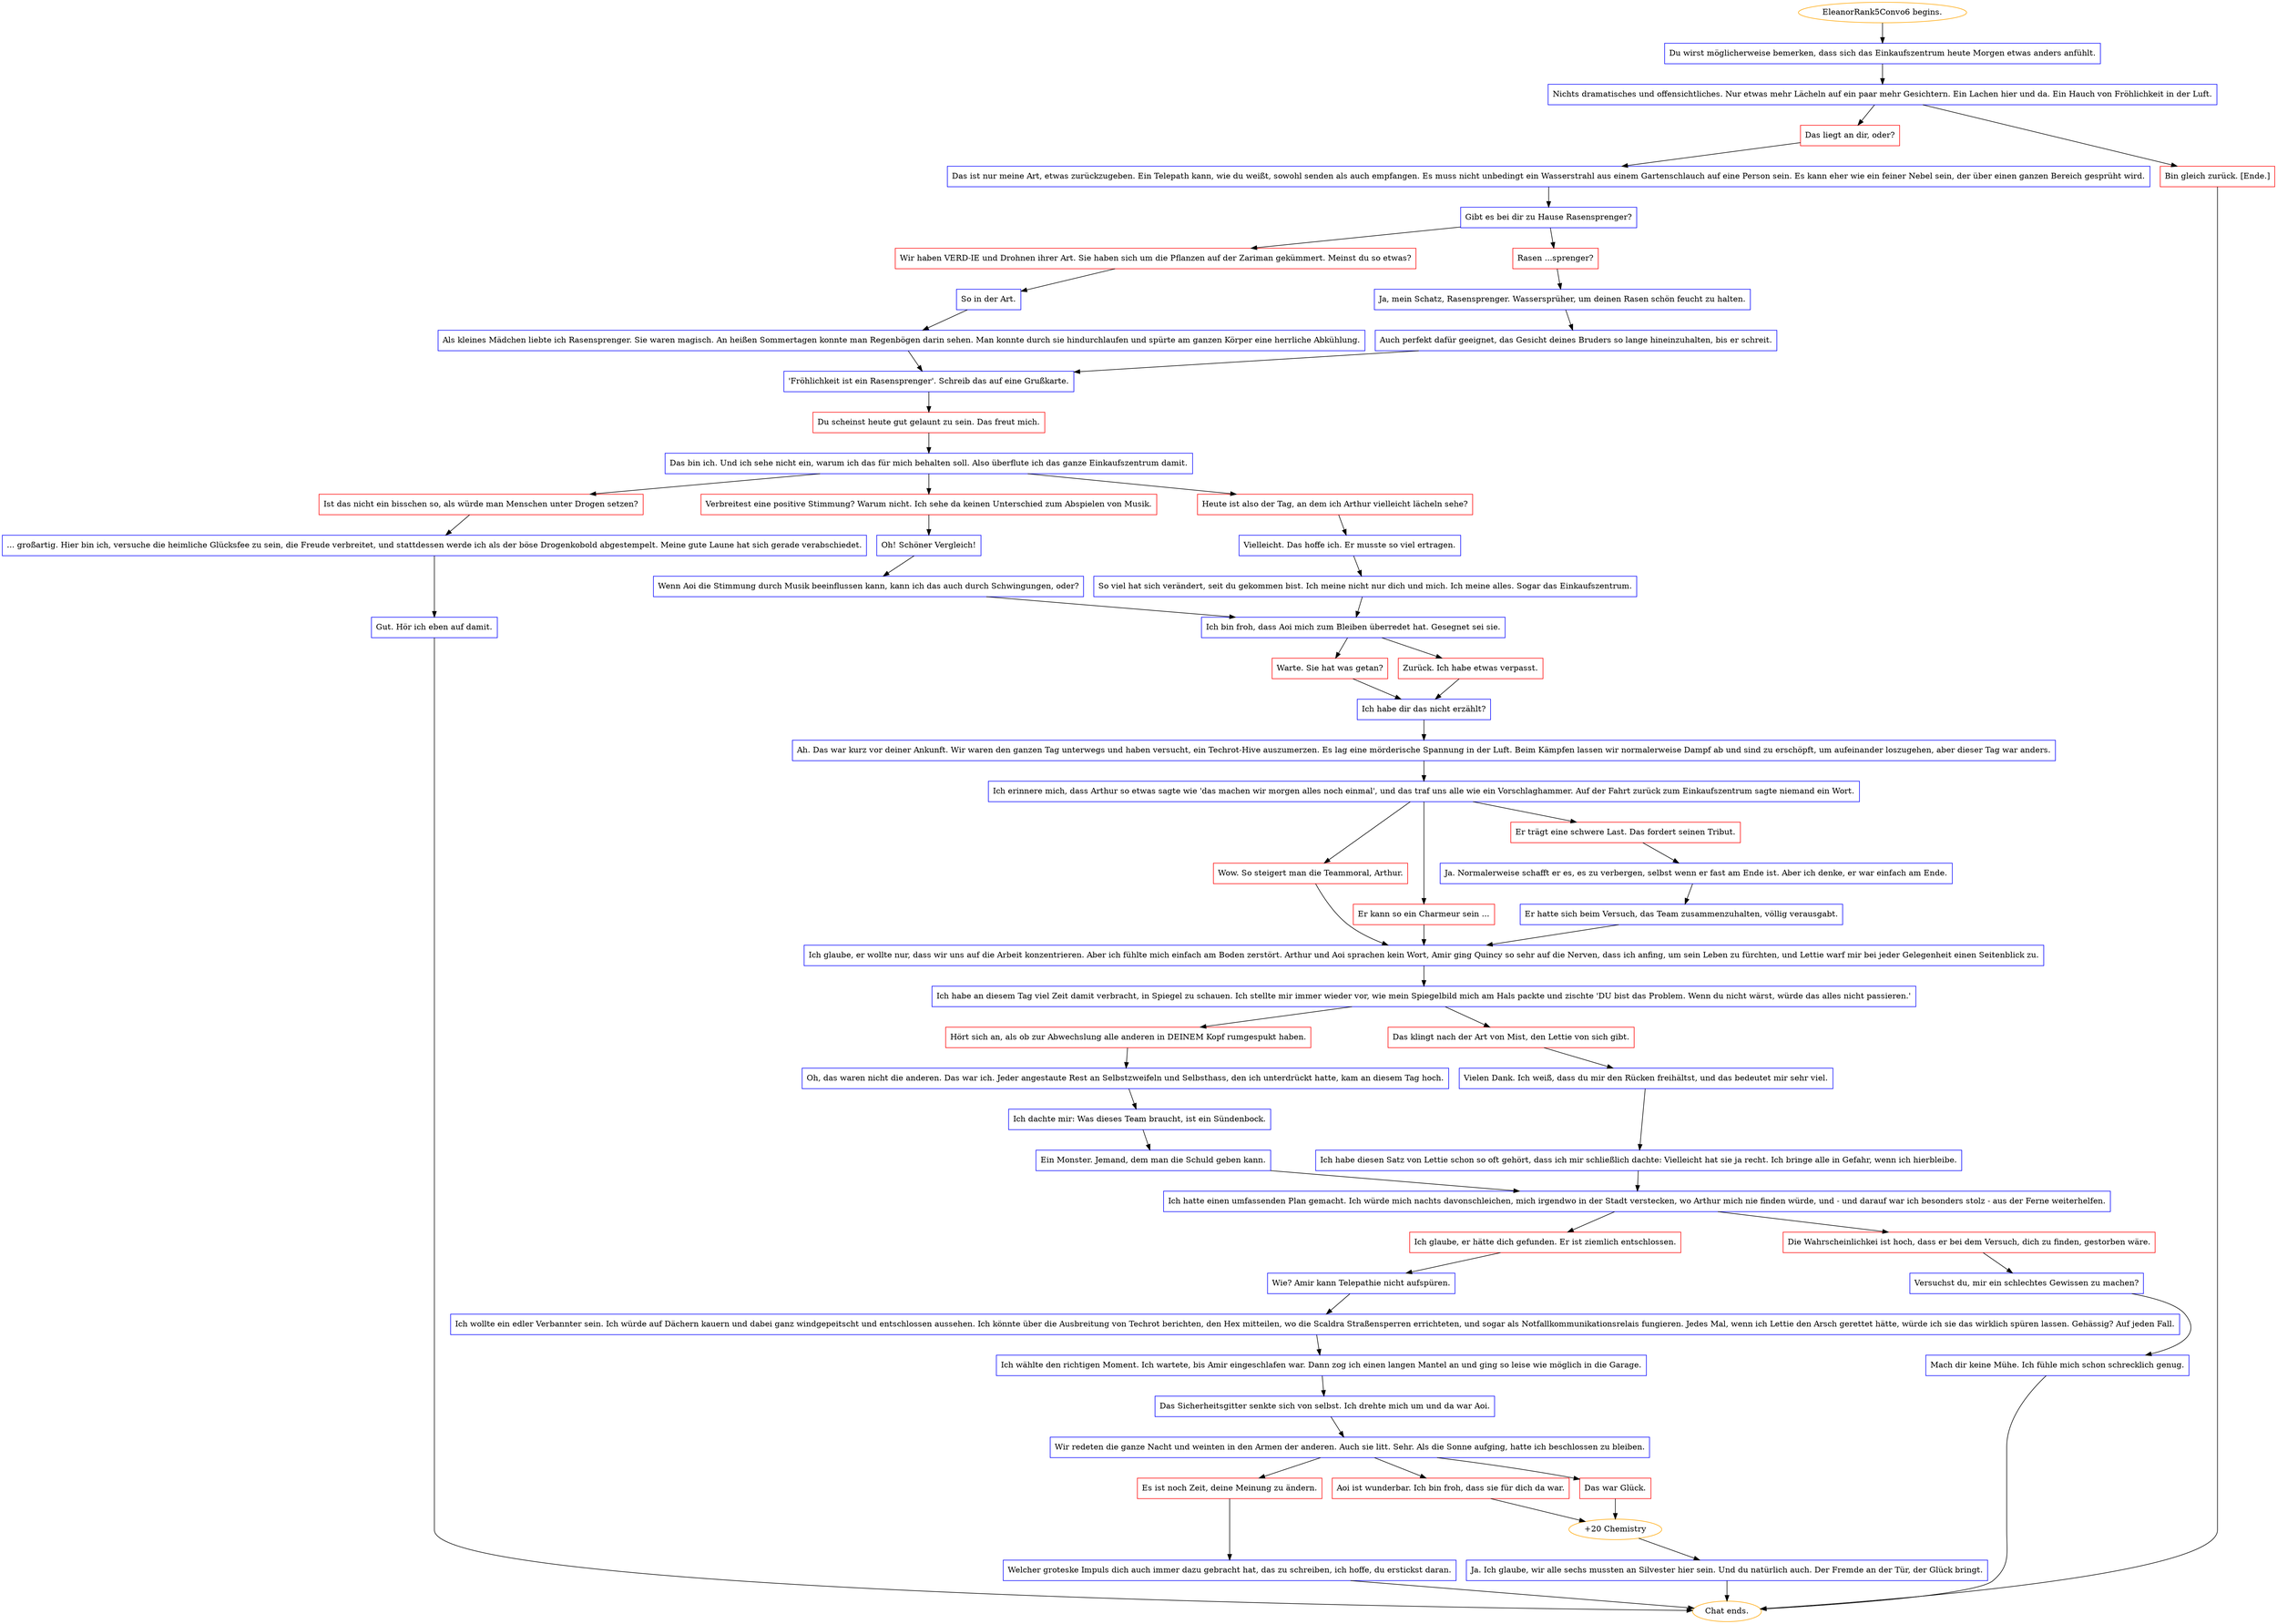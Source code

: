 digraph {
	"EleanorRank5Convo6 begins." [color=orange];
		"EleanorRank5Convo6 begins." -> j1419808618;
	j1419808618 [label="Du wirst möglicherweise bemerken, dass sich das Einkaufszentrum heute Morgen etwas anders anfühlt.",shape=box,color=blue];
		j1419808618 -> j10624573;
	j10624573 [label="Nichts dramatisches und offensichtliches. Nur etwas mehr Lächeln auf ein paar mehr Gesichtern. Ein Lachen hier und da. Ein Hauch von Fröhlichkeit in der Luft.",shape=box,color=blue];
		j10624573 -> j1803180366;
		j10624573 -> j379670820;
	j1803180366 [label="Das liegt an dir, oder?",shape=box,color=red];
		j1803180366 -> j3369553734;
	j379670820 [label="Bin gleich zurück. [Ende.]",shape=box,color=red];
		j379670820 -> "Chat ends.";
	j3369553734 [label="Das ist nur meine Art, etwas zurückzugeben. Ein Telepath kann, wie du weißt, sowohl senden als auch empfangen. Es muss nicht unbedingt ein Wasserstrahl aus einem Gartenschlauch auf eine Person sein. Es kann eher wie ein feiner Nebel sein, der über einen ganzen Bereich gesprüht wird.",shape=box,color=blue];
		j3369553734 -> j3175673753;
	"Chat ends." [color=orange];
	j3175673753 [label="Gibt es bei dir zu Hause Rasensprenger?",shape=box,color=blue];
		j3175673753 -> j3562204026;
		j3175673753 -> j3167858637;
	j3562204026 [label="Wir haben VERD-IE und Drohnen ihrer Art. Sie haben sich um die Pflanzen auf der Zariman gekümmert. Meinst du so etwas?",shape=box,color=red];
		j3562204026 -> j817688925;
	j3167858637 [label="Rasen ...sprenger?",shape=box,color=red];
		j3167858637 -> j3559781419;
	j817688925 [label="So in der Art.",shape=box,color=blue];
		j817688925 -> j81632722;
	j3559781419 [label="Ja, mein Schatz, Rasensprenger. Wassersprüher, um deinen Rasen schön feucht zu halten.",shape=box,color=blue];
		j3559781419 -> j2280919078;
	j81632722 [label="Als kleines Mädchen liebte ich Rasensprenger. Sie waren magisch. An heißen Sommertagen konnte man Regenbögen darin sehen. Man konnte durch sie hindurchlaufen und spürte am ganzen Körper eine herrliche Abkühlung.",shape=box,color=blue];
		j81632722 -> j3692730018;
	j2280919078 [label="Auch perfekt dafür geeignet, das Gesicht deines Bruders so lange hineinzuhalten, bis er schreit.",shape=box,color=blue];
		j2280919078 -> j3692730018;
	j3692730018 [label="'Fröhlichkeit ist ein Rasensprenger'. Schreib das auf eine Grußkarte.",shape=box,color=blue];
		j3692730018 -> j1612560553;
	j1612560553 [label="Du scheinst heute gut gelaunt zu sein. Das freut mich.",shape=box,color=red];
		j1612560553 -> j4212802809;
	j4212802809 [label="Das bin ich. Und ich sehe nicht ein, warum ich das für mich behalten soll. Also überflute ich das ganze Einkaufszentrum damit.",shape=box,color=blue];
		j4212802809 -> j4090466072;
		j4212802809 -> j2081398959;
		j4212802809 -> j1608838746;
	j4090466072 [label="Ist das nicht ein bisschen so, als würde man Menschen unter Drogen setzen?",shape=box,color=red];
		j4090466072 -> j1851455329;
	j2081398959 [label="Verbreitest eine positive Stimmung? Warum nicht. Ich sehe da keinen Unterschied zum Abspielen von Musik.",shape=box,color=red];
		j2081398959 -> j1770876896;
	j1608838746 [label="Heute ist also der Tag, an dem ich Arthur vielleicht lächeln sehe?",shape=box,color=red];
		j1608838746 -> j643989387;
	j1851455329 [label="... großartig. Hier bin ich, versuche die heimliche Glücksfee zu sein, die Freude verbreitet, und stattdessen werde ich als der böse Drogenkobold abgestempelt. Meine gute Laune hat sich gerade verabschiedet.",shape=box,color=blue];
		j1851455329 -> j1123333692;
	j1770876896 [label="Oh! Schöner Vergleich!",shape=box,color=blue];
		j1770876896 -> j3025861932;
	j643989387 [label="Vielleicht. Das hoffe ich. Er musste so viel ertragen.",shape=box,color=blue];
		j643989387 -> j2797160083;
	j1123333692 [label="Gut. Hör ich eben auf damit.",shape=box,color=blue];
		j1123333692 -> "Chat ends.";
	j3025861932 [label="Wenn Aoi die Stimmung durch Musik beeinflussen kann, kann ich das auch durch Schwingungen, oder?",shape=box,color=blue];
		j3025861932 -> j1718129965;
	j2797160083 [label="So viel hat sich verändert, seit du gekommen bist. Ich meine nicht nur dich und mich. Ich meine alles. Sogar das Einkaufszentrum.",shape=box,color=blue];
		j2797160083 -> j1718129965;
	j1718129965 [label="Ich bin froh, dass Aoi mich zum Bleiben überredet hat. Gesegnet sei sie.",shape=box,color=blue];
		j1718129965 -> j33558234;
		j1718129965 -> j1545632332;
	j33558234 [label="Warte. Sie hat was getan?",shape=box,color=red];
		j33558234 -> j766564145;
	j1545632332 [label="Zurück. Ich habe etwas verpasst.",shape=box,color=red];
		j1545632332 -> j766564145;
	j766564145 [label="Ich habe dir das nicht erzählt?",shape=box,color=blue];
		j766564145 -> j3683844093;
	j3683844093 [label="Ah. Das war kurz vor deiner Ankunft. Wir waren den ganzen Tag unterwegs und haben versucht, ein Techrot-Hive auszumerzen. Es lag eine mörderische Spannung in der Luft. Beim Kämpfen lassen wir normalerweise Dampf ab und sind zu erschöpft, um aufeinander loszugehen, aber dieser Tag war anders.",shape=box,color=blue];
		j3683844093 -> j327550239;
	j327550239 [label="Ich erinnere mich, dass Arthur so etwas sagte wie 'das machen wir morgen alles noch einmal', und das traf uns alle wie ein Vorschlaghammer. Auf der Fahrt zurück zum Einkaufszentrum sagte niemand ein Wort.",shape=box,color=blue];
		j327550239 -> j1166205627;
		j327550239 -> j4189964093;
		j327550239 -> j3209771837;
	j1166205627 [label="Wow. So steigert man die Teammoral, Arthur.",shape=box,color=red];
		j1166205627 -> j2163307164;
	j4189964093 [label="Er kann so ein Charmeur sein ...",shape=box,color=red];
		j4189964093 -> j2163307164;
	j3209771837 [label="Er trägt eine schwere Last. Das fordert seinen Tribut.",shape=box,color=red];
		j3209771837 -> j4250796161;
	j2163307164 [label="Ich glaube, er wollte nur, dass wir uns auf die Arbeit konzentrieren. Aber ich fühlte mich einfach am Boden zerstört. Arthur und Aoi sprachen kein Wort, Amir ging Quincy so sehr auf die Nerven, dass ich anfing, um sein Leben zu fürchten, und Lettie warf mir bei jeder Gelegenheit einen Seitenblick zu.",shape=box,color=blue];
		j2163307164 -> j285838865;
	j4250796161 [label="Ja. Normalerweise schafft er es, es zu verbergen, selbst wenn er fast am Ende ist. Aber ich denke, er war einfach am Ende.",shape=box,color=blue];
		j4250796161 -> j3606391117;
	j285838865 [label="Ich habe an diesem Tag viel Zeit damit verbracht, in Spiegel zu schauen. Ich stellte mir immer wieder vor, wie mein Spiegelbild mich am Hals packte und zischte 'DU bist das Problem. Wenn du nicht wärst, würde das alles nicht passieren.'",shape=box,color=blue];
		j285838865 -> j4166314936;
		j285838865 -> j3372305847;
	j3606391117 [label="Er hatte sich beim Versuch, das Team zusammenzuhalten, völlig verausgabt.",shape=box,color=blue];
		j3606391117 -> j2163307164;
	j4166314936 [label="Hört sich an, als ob zur Abwechslung alle anderen in DEINEM Kopf rumgespukt haben.",shape=box,color=red];
		j4166314936 -> j1399120197;
	j3372305847 [label="Das klingt nach der Art von Mist, den Lettie von sich gibt.",shape=box,color=red];
		j3372305847 -> j863051012;
	j1399120197 [label="Oh, das waren nicht die anderen. Das war ich. Jeder angestaute Rest an Selbstzweifeln und Selbsthass, den ich unterdrückt hatte, kam an diesem Tag hoch.",shape=box,color=blue];
		j1399120197 -> j1671737464;
	j863051012 [label="Vielen Dank. Ich weiß, dass du mir den Rücken freihältst, und das bedeutet mir sehr viel.",shape=box,color=blue];
		j863051012 -> j3501155165;
	j1671737464 [label="Ich dachte mir: Was dieses Team braucht, ist ein Sündenbock.",shape=box,color=blue];
		j1671737464 -> j2364804331;
	j3501155165 [label="Ich habe diesen Satz von Lettie schon so oft gehört, dass ich mir schließlich dachte: Vielleicht hat sie ja recht. Ich bringe alle in Gefahr, wenn ich hierbleibe.",shape=box,color=blue];
		j3501155165 -> j832245948;
	j2364804331 [label="Ein Monster. Jemand, dem man die Schuld geben kann.",shape=box,color=blue];
		j2364804331 -> j832245948;
	j832245948 [label="Ich hatte einen umfassenden Plan gemacht. Ich würde mich nachts davonschleichen, mich irgendwo in der Stadt verstecken, wo Arthur mich nie finden würde, und - und darauf war ich besonders stolz - aus der Ferne weiterhelfen.",shape=box,color=blue];
		j832245948 -> j591813478;
		j832245948 -> j1642418030;
	j591813478 [label="Ich glaube, er hätte dich gefunden. Er ist ziemlich entschlossen.",shape=box,color=red];
		j591813478 -> j2401290856;
	j1642418030 [label="Die Wahrscheinlichkei ist hoch, dass er bei dem Versuch, dich zu finden, gestorben wäre.",shape=box,color=red];
		j1642418030 -> j3637613236;
	j2401290856 [label="Wie? Amir kann Telepathie nicht aufspüren.",shape=box,color=blue];
		j2401290856 -> j800627748;
	j3637613236 [label="Versuchst du, mir ein schlechtes Gewissen zu machen?",shape=box,color=blue];
		j3637613236 -> j2529759621;
	j800627748 [label="Ich wollte ein edler Verbannter sein. Ich würde auf Dächern kauern und dabei ganz windgepeitscht und entschlossen aussehen. Ich könnte über die Ausbreitung von Techrot berichten, den Hex mitteilen, wo die Scaldra Straßensperren errichteten, und sogar als Notfallkommunikationsrelais fungieren. Jedes Mal, wenn ich Lettie den Arsch gerettet hätte, würde ich sie das wirklich spüren lassen. Gehässig? Auf jeden Fall.",shape=box,color=blue];
		j800627748 -> j1646890870;
	j2529759621 [label="Mach dir keine Mühe. Ich fühle mich schon schrecklich genug.",shape=box,color=blue];
		j2529759621 -> "Chat ends.";
	j1646890870 [label="Ich wählte den richtigen Moment. Ich wartete, bis Amir eingeschlafen war. Dann zog ich einen langen Mantel an und ging so leise wie möglich in die Garage.",shape=box,color=blue];
		j1646890870 -> j14316552;
	j14316552 [label="Das Sicherheitsgitter senkte sich von selbst. Ich drehte mich um und da war Aoi.",shape=box,color=blue];
		j14316552 -> j2476420941;
	j2476420941 [label="Wir redeten die ganze Nacht und weinten in den Armen der anderen. Auch sie litt. Sehr. Als die Sonne aufging, hatte ich beschlossen zu bleiben.",shape=box,color=blue];
		j2476420941 -> j2484422255;
		j2476420941 -> j883045369;
		j2476420941 -> j1194264545;
	j2484422255 [label="Es ist noch Zeit, deine Meinung zu ändern.",shape=box,color=red];
		j2484422255 -> j2989523305;
	j883045369 [label="Aoi ist wunderbar. Ich bin froh, dass sie für dich da war.",shape=box,color=red];
		j883045369 -> j739150846;
	j1194264545 [label="Das war Glück.",shape=box,color=red];
		j1194264545 -> j739150846;
	j2989523305 [label="Welcher groteske Impuls dich auch immer dazu gebracht hat, das zu schreiben, ich hoffe, du erstickst daran.",shape=box,color=blue];
		j2989523305 -> "Chat ends.";
	j739150846 [label="+20 Chemistry",color=orange];
		j739150846 -> j1156880189;
	j1156880189 [label="Ja. Ich glaube, wir alle sechs mussten an Silvester hier sein. Und du natürlich auch. Der Fremde an der Tür, der Glück bringt.",shape=box,color=blue];
		j1156880189 -> "Chat ends.";
}